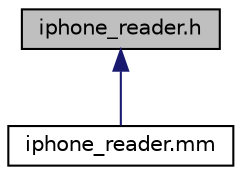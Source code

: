 digraph "iphone_reader.h"
{
 // LATEX_PDF_SIZE
  edge [fontname="Helvetica",fontsize="10",labelfontname="Helvetica",labelfontsize="10"];
  node [fontname="Helvetica",fontsize="10",shape=record];
  Node1 [label="iphone_reader.h",height=0.2,width=0.4,color="black", fillcolor="grey75", style="filled", fontcolor="black",tooltip="iPhone driver"];
  Node1 -> Node2 [dir="back",color="midnightblue",fontsize="10",style="solid",fontname="Helvetica"];
  Node2 [label="iphone_reader.mm",height=0.2,width=0.4,color="black", fillcolor="white", style="filled",URL="$iphone__reader_8mm.html",tooltip="iPhone driver"];
}
